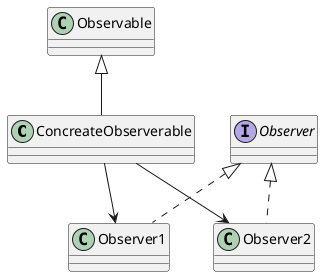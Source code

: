 @startuml
class ConcreateObserverable extends Observable
class Observer1 implements Observer
class Observer2 implements Observer
ConcreateObserverable --> Observer1
ConcreateObserverable --> Observer2
@enduml